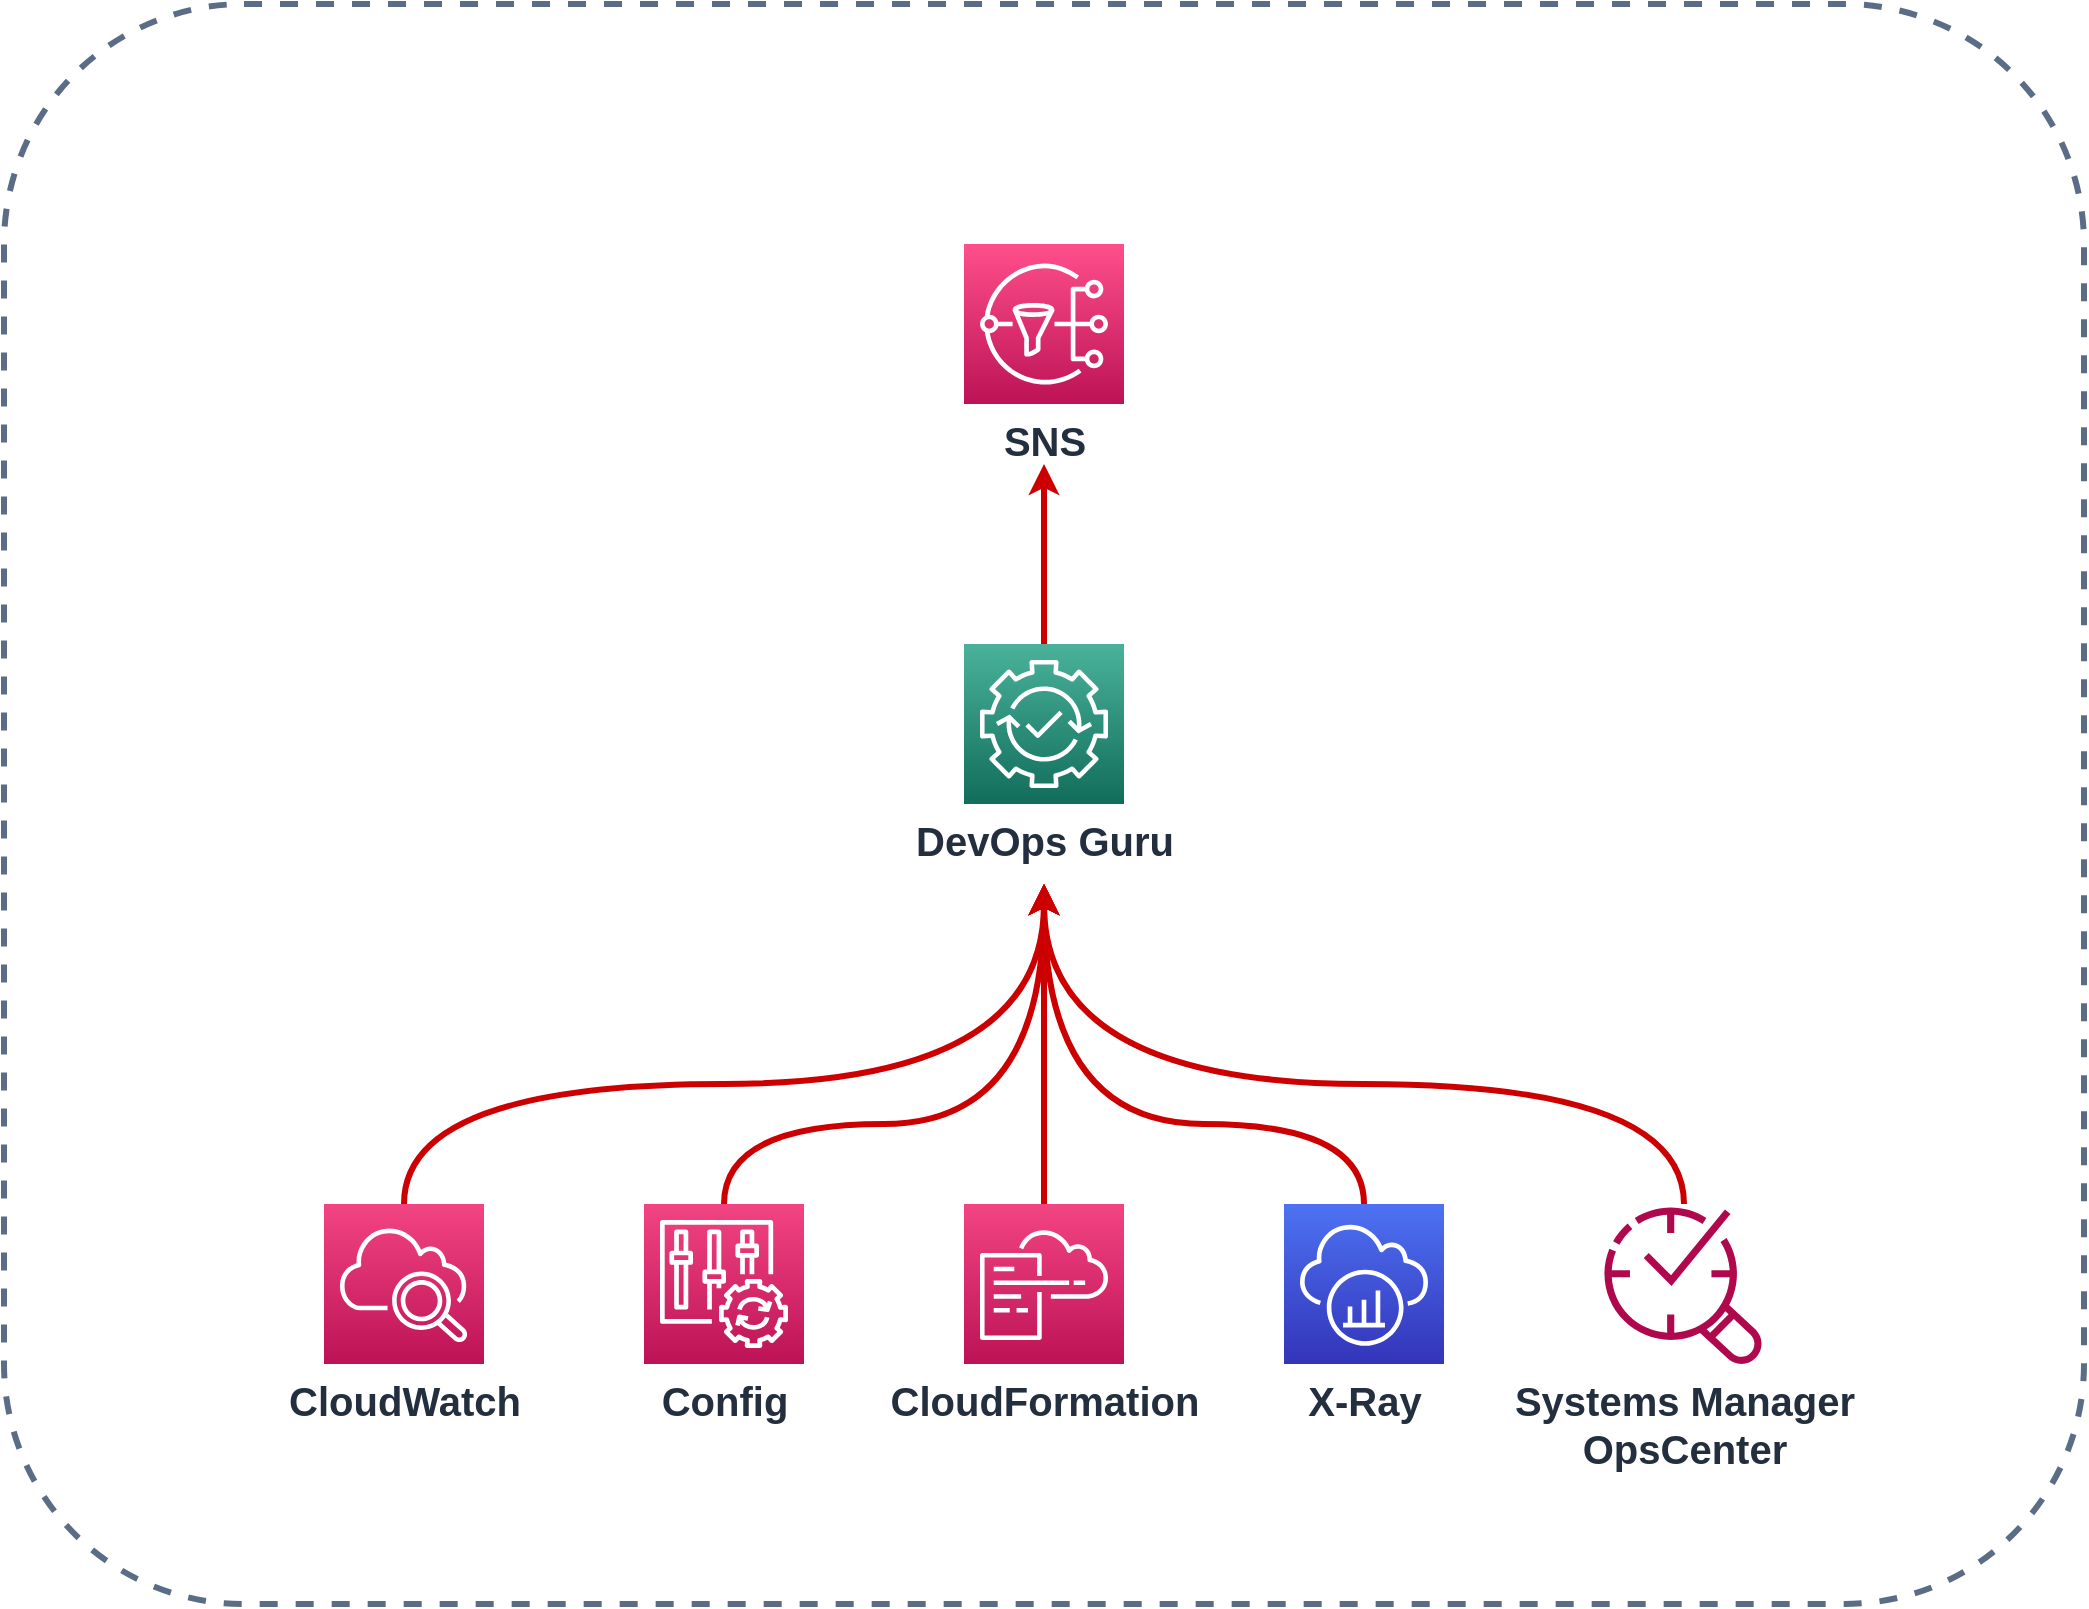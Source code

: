 <mxfile version="20.6.2" type="device"><diagram id="Ht1M8jgEwFfnCIfOTk4-" name="Page-1"><mxGraphModel dx="929" dy="1282" grid="1" gridSize="10" guides="1" tooltips="1" connect="1" arrows="1" fold="1" page="0" pageScale="1" pageWidth="1169" pageHeight="827" math="0" shadow="0"><root><mxCell id="0"/><mxCell id="1" parent="0"/><mxCell id="cc7G5hZSBUmMoBWeW9e7-2" value="" style="fillColor=none;strokeColor=#5A6C86;verticalAlign=top;fontStyle=0;fontColor=#000000;fontSize=35;strokeWidth=3;rounded=1;fillStyle=dashed;dashed=1;" parent="1" vertex="1"><mxGeometry x="560" y="-160" width="1040" height="800" as="geometry"/></mxCell><mxCell id="v-691KCz-nnz4DB-FdoW-12" style="edgeStyle=orthogonalEdgeStyle;curved=1;orthogonalLoop=1;jettySize=auto;html=1;exitX=0.5;exitY=0;exitDx=0;exitDy=0;exitPerimeter=0;strokeColor=#CC0000;strokeWidth=3;fontSize=20;fontColor=#999999;" parent="1" source="LnZWzqCeRSrACgPsX788-2" edge="1"><mxGeometry relative="1" as="geometry"><mxPoint x="1080" y="70" as="targetPoint"/></mxGeometry></mxCell><mxCell id="LnZWzqCeRSrACgPsX788-2" value="DevOps Guru" style="sketch=0;points=[[0,0,0],[0.25,0,0],[0.5,0,0],[0.75,0,0],[1,0,0],[0,1,0],[0.25,1,0],[0.5,1,0],[0.75,1,0],[1,1,0],[0,0.25,0],[0,0.5,0],[0,0.75,0],[1,0.25,0],[1,0.5,0],[1,0.75,0]];outlineConnect=0;fontColor=#232F3E;gradientColor=#4AB29A;gradientDirection=north;fillColor=#116D5B;strokeColor=#ffffff;dashed=0;verticalLabelPosition=bottom;verticalAlign=top;align=center;html=1;fontSize=20;fontStyle=1;aspect=fixed;shape=mxgraph.aws4.resourceIcon;resIcon=mxgraph.aws4.devops_guru;labelBackgroundColor=none;" parent="1" vertex="1"><mxGeometry x="1040" y="160" width="80" height="80" as="geometry"/></mxCell><mxCell id="v-691KCz-nnz4DB-FdoW-1" value="SNS" style="sketch=0;points=[[0,0,0],[0.25,0,0],[0.5,0,0],[0.75,0,0],[1,0,0],[0,1,0],[0.25,1,0],[0.5,1,0],[0.75,1,0],[1,1,0],[0,0.25,0],[0,0.5,0],[0,0.75,0],[1,0.25,0],[1,0.5,0],[1,0.75,0]];outlineConnect=0;fontColor=#232F3E;gradientColor=#FF4F8B;gradientDirection=north;fillColor=#BC1356;strokeColor=#ffffff;dashed=0;verticalLabelPosition=bottom;verticalAlign=top;align=center;html=1;fontSize=20;fontStyle=1;aspect=fixed;shape=mxgraph.aws4.resourceIcon;resIcon=mxgraph.aws4.sns;strokeWidth=3;" parent="1" vertex="1"><mxGeometry x="1040" y="-40.0" width="80" height="80" as="geometry"/></mxCell><mxCell id="v-691KCz-nnz4DB-FdoW-7" style="edgeStyle=orthogonalEdgeStyle;curved=1;orthogonalLoop=1;jettySize=auto;html=1;exitX=0.5;exitY=0;exitDx=0;exitDy=0;exitPerimeter=0;strokeColor=#CC0000;strokeWidth=3;fontSize=20;fontColor=#999999;" parent="1" source="v-691KCz-nnz4DB-FdoW-2" edge="1"><mxGeometry relative="1" as="geometry"><mxPoint x="1080" y="280" as="targetPoint"/><Array as="points"><mxPoint x="760" y="380"/><mxPoint x="1080" y="380"/></Array></mxGeometry></mxCell><mxCell id="v-691KCz-nnz4DB-FdoW-2" value="CloudWatch" style="sketch=0;points=[[0,0,0],[0.25,0,0],[0.5,0,0],[0.75,0,0],[1,0,0],[0,1,0],[0.25,1,0],[0.5,1,0],[0.75,1,0],[1,1,0],[0,0.25,0],[0,0.5,0],[0,0.75,0],[1,0.25,0],[1,0.5,0],[1,0.75,0]];points=[[0,0,0],[0.25,0,0],[0.5,0,0],[0.75,0,0],[1,0,0],[0,1,0],[0.25,1,0],[0.5,1,0],[0.75,1,0],[1,1,0],[0,0.25,0],[0,0.5,0],[0,0.75,0],[1,0.25,0],[1,0.5,0],[1,0.75,0]];outlineConnect=0;fontColor=#232F3E;gradientColor=#F34482;gradientDirection=north;fillColor=#BC1356;strokeColor=#ffffff;dashed=0;verticalLabelPosition=bottom;verticalAlign=top;align=center;html=1;fontSize=20;fontStyle=1;aspect=fixed;shape=mxgraph.aws4.resourceIcon;resIcon=mxgraph.aws4.cloudwatch_2;strokeWidth=3;direction=east;" parent="1" vertex="1"><mxGeometry x="720" y="440" width="80" height="80" as="geometry"/></mxCell><mxCell id="v-691KCz-nnz4DB-FdoW-8" style="edgeStyle=orthogonalEdgeStyle;curved=1;orthogonalLoop=1;jettySize=auto;html=1;exitX=0.5;exitY=0;exitDx=0;exitDy=0;exitPerimeter=0;strokeColor=#CC0000;strokeWidth=3;fontSize=20;fontColor=#999999;" parent="1" source="v-691KCz-nnz4DB-FdoW-3" edge="1"><mxGeometry relative="1" as="geometry"><mxPoint x="1080" y="280" as="targetPoint"/><Array as="points"><mxPoint x="920" y="400"/><mxPoint x="1080" y="400"/></Array></mxGeometry></mxCell><mxCell id="v-691KCz-nnz4DB-FdoW-3" value="Config" style="sketch=0;points=[[0,0,0],[0.25,0,0],[0.5,0,0],[0.75,0,0],[1,0,0],[0,1,0],[0.25,1,0],[0.5,1,0],[0.75,1,0],[1,1,0],[0,0.25,0],[0,0.5,0],[0,0.75,0],[1,0.25,0],[1,0.5,0],[1,0.75,0]];points=[[0,0,0],[0.25,0,0],[0.5,0,0],[0.75,0,0],[1,0,0],[0,1,0],[0.25,1,0],[0.5,1,0],[0.75,1,0],[1,1,0],[0,0.25,0],[0,0.5,0],[0,0.75,0],[1,0.25,0],[1,0.5,0],[1,0.75,0]];outlineConnect=0;fontColor=#232F3E;gradientColor=#F34482;gradientDirection=north;fillColor=#BC1356;strokeColor=#ffffff;dashed=0;verticalLabelPosition=bottom;verticalAlign=top;align=center;html=1;fontSize=20;fontStyle=1;aspect=fixed;shape=mxgraph.aws4.resourceIcon;resIcon=mxgraph.aws4.config;strokeWidth=3;" parent="1" vertex="1"><mxGeometry x="880" y="440" width="80" height="80" as="geometry"/></mxCell><mxCell id="v-691KCz-nnz4DB-FdoW-9" style="edgeStyle=orthogonalEdgeStyle;curved=1;orthogonalLoop=1;jettySize=auto;html=1;strokeColor=#CC0000;strokeWidth=3;fontSize=20;fontColor=#999999;" parent="1" source="v-691KCz-nnz4DB-FdoW-4" edge="1"><mxGeometry relative="1" as="geometry"><mxPoint x="1080" y="280" as="targetPoint"/></mxGeometry></mxCell><mxCell id="v-691KCz-nnz4DB-FdoW-4" value="CloudFormation" style="sketch=0;points=[[0,0,0],[0.25,0,0],[0.5,0,0],[0.75,0,0],[1,0,0],[0,1,0],[0.25,1,0],[0.5,1,0],[0.75,1,0],[1,1,0],[0,0.25,0],[0,0.5,0],[0,0.75,0],[1,0.25,0],[1,0.5,0],[1,0.75,0]];points=[[0,0,0],[0.25,0,0],[0.5,0,0],[0.75,0,0],[1,0,0],[0,1,0],[0.25,1,0],[0.5,1,0],[0.75,1,0],[1,1,0],[0,0.25,0],[0,0.5,0],[0,0.75,0],[1,0.25,0],[1,0.5,0],[1,0.75,0]];outlineConnect=0;fontColor=#232F3E;gradientColor=#F34482;gradientDirection=north;fillColor=#BC1356;strokeColor=#ffffff;dashed=0;verticalLabelPosition=bottom;verticalAlign=top;align=center;html=1;fontSize=20;fontStyle=1;aspect=fixed;shape=mxgraph.aws4.resourceIcon;resIcon=mxgraph.aws4.cloudformation;strokeWidth=3;" parent="1" vertex="1"><mxGeometry x="1040" y="440" width="80" height="80" as="geometry"/></mxCell><mxCell id="v-691KCz-nnz4DB-FdoW-10" style="edgeStyle=orthogonalEdgeStyle;curved=1;orthogonalLoop=1;jettySize=auto;html=1;exitX=0.5;exitY=0;exitDx=0;exitDy=0;exitPerimeter=0;strokeColor=#CC0000;strokeWidth=3;fontSize=20;fontColor=#999999;" parent="1" source="v-691KCz-nnz4DB-FdoW-5" edge="1"><mxGeometry relative="1" as="geometry"><mxPoint x="1080" y="280" as="targetPoint"/><Array as="points"><mxPoint x="1240" y="400"/><mxPoint x="1080" y="400"/></Array></mxGeometry></mxCell><mxCell id="v-691KCz-nnz4DB-FdoW-5" value="X-Ray" style="sketch=0;points=[[0,0,0],[0.25,0,0],[0.5,0,0],[0.75,0,0],[1,0,0],[0,1,0],[0.25,1,0],[0.5,1,0],[0.75,1,0],[1,1,0],[0,0.25,0],[0,0.5,0],[0,0.75,0],[1,0.25,0],[1,0.5,0],[1,0.75,0]];outlineConnect=0;fontColor=#232F3E;gradientColor=#4D72F3;gradientDirection=north;fillColor=#3334B9;strokeColor=#ffffff;dashed=0;verticalLabelPosition=bottom;verticalAlign=top;align=center;html=1;fontSize=20;fontStyle=1;aspect=fixed;shape=mxgraph.aws4.resourceIcon;resIcon=mxgraph.aws4.xray;strokeWidth=3;direction=east;" parent="1" vertex="1"><mxGeometry x="1200" y="440" width="80" height="80" as="geometry"/></mxCell><mxCell id="v-691KCz-nnz4DB-FdoW-11" style="edgeStyle=orthogonalEdgeStyle;curved=1;orthogonalLoop=1;jettySize=auto;html=1;strokeColor=#CC0000;strokeWidth=3;fontSize=20;fontColor=#999999;" parent="1" source="v-691KCz-nnz4DB-FdoW-6" edge="1"><mxGeometry relative="1" as="geometry"><mxPoint x="1080" y="280" as="targetPoint"/><Array as="points"><mxPoint x="1400" y="380"/><mxPoint x="1080" y="380"/></Array></mxGeometry></mxCell><mxCell id="v-691KCz-nnz4DB-FdoW-6" value="Systems Manager&lt;br&gt;OpsCenter" style="sketch=0;outlineConnect=0;fontColor=#232F3E;gradientColor=none;fillColor=#B0084D;strokeColor=none;dashed=0;verticalLabelPosition=bottom;verticalAlign=top;align=center;html=1;fontSize=20;fontStyle=1;aspect=fixed;pointerEvents=1;shape=mxgraph.aws4.systems_manager_opscenter;" parent="1" vertex="1"><mxGeometry x="1360" y="440" width="80" height="80" as="geometry"/></mxCell></root></mxGraphModel></diagram></mxfile>